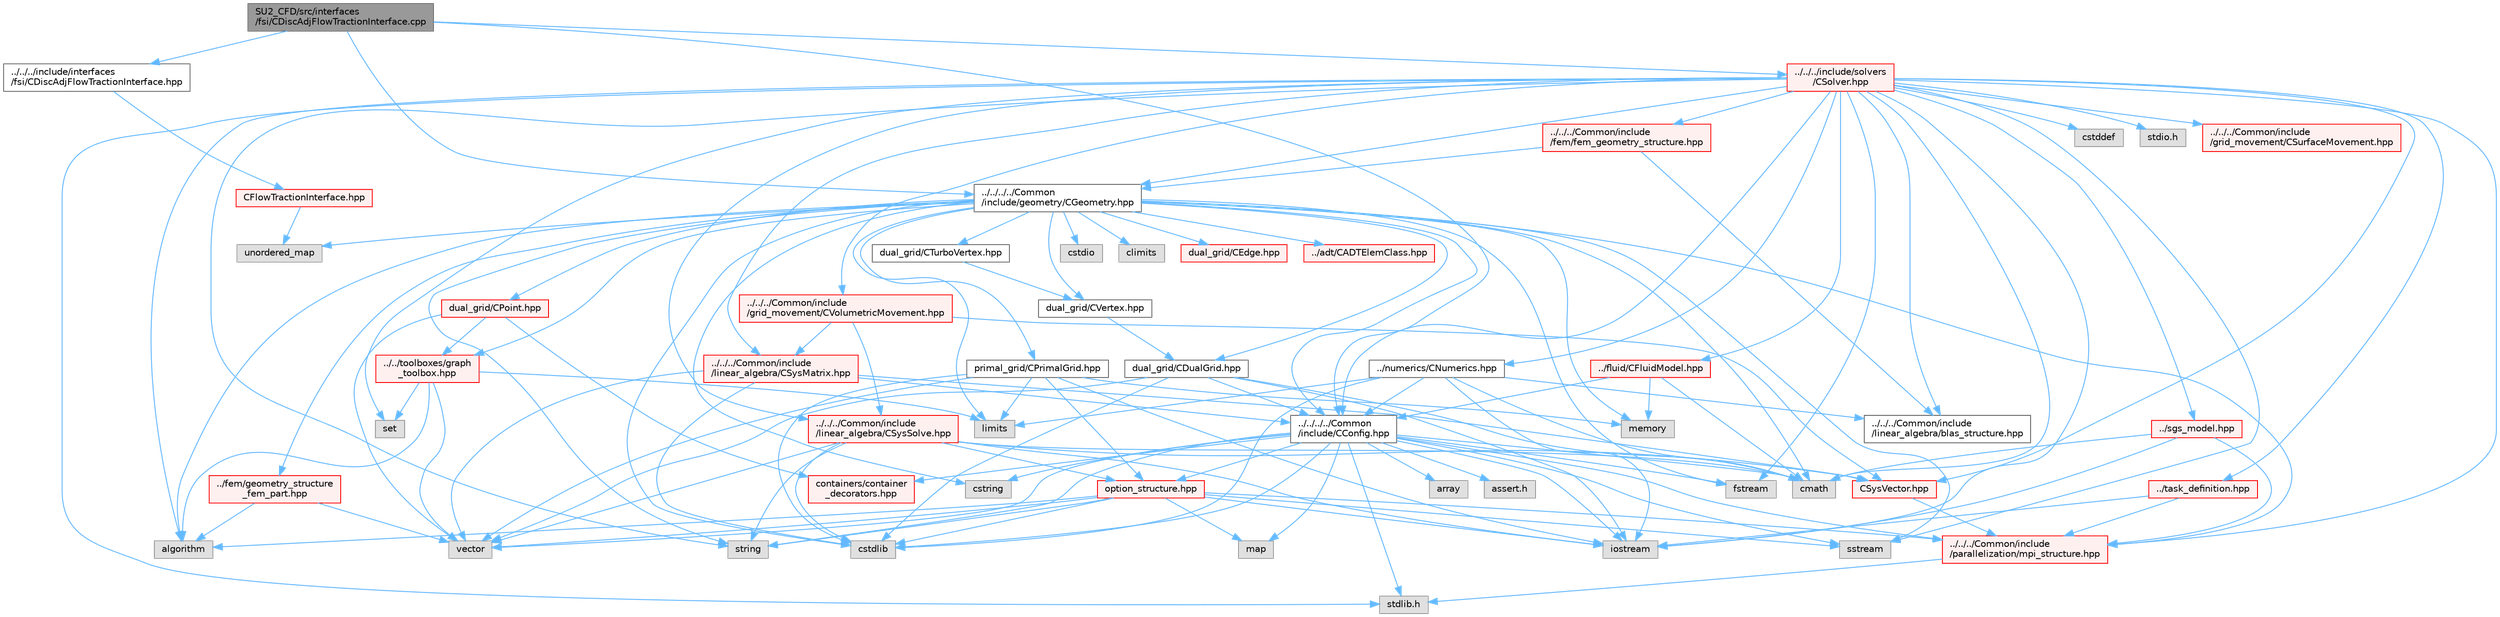 digraph "SU2_CFD/src/interfaces/fsi/CDiscAdjFlowTractionInterface.cpp"
{
 // LATEX_PDF_SIZE
  bgcolor="transparent";
  edge [fontname=Helvetica,fontsize=10,labelfontname=Helvetica,labelfontsize=10];
  node [fontname=Helvetica,fontsize=10,shape=box,height=0.2,width=0.4];
  Node1 [id="Node000001",label="SU2_CFD/src/interfaces\l/fsi/CDiscAdjFlowTractionInterface.cpp",height=0.2,width=0.4,color="gray40", fillcolor="grey60", style="filled", fontcolor="black",tooltip="Declaration and inlines of the class to transfer flow tractions from a fluid zone into a structural z..."];
  Node1 -> Node2 [id="edge1_Node000001_Node000002",color="steelblue1",style="solid",tooltip=" "];
  Node2 [id="Node000002",label="../../../include/interfaces\l/fsi/CDiscAdjFlowTractionInterface.hpp",height=0.2,width=0.4,color="grey40", fillcolor="white", style="filled",URL="$CDiscAdjFlowTractionInterface_8hpp.html",tooltip="Declaration and inlines of the class to transfer flow tractions from a fluid zone into a structural z..."];
  Node2 -> Node3 [id="edge2_Node000002_Node000003",color="steelblue1",style="solid",tooltip=" "];
  Node3 [id="Node000003",label="CFlowTractionInterface.hpp",height=0.2,width=0.4,color="red", fillcolor="#FFF0F0", style="filled",URL="$CFlowTractionInterface_8hpp.html",tooltip="Declaration and inlines of the class to transfer flow tractions from a fluid zone into a structural z..."];
  Node3 -> Node24 [id="edge3_Node000003_Node000024",color="steelblue1",style="solid",tooltip=" "];
  Node24 [id="Node000024",label="unordered_map",height=0.2,width=0.4,color="grey60", fillcolor="#E0E0E0", style="filled",tooltip=" "];
  Node1 -> Node25 [id="edge4_Node000001_Node000025",color="steelblue1",style="solid",tooltip=" "];
  Node25 [id="Node000025",label="../../../../Common\l/include/CConfig.hpp",height=0.2,width=0.4,color="grey40", fillcolor="white", style="filled",URL="$CConfig_8hpp.html",tooltip="All the information about the definition of the physical problem. The subroutines and functions are i..."];
  Node25 -> Node5 [id="edge5_Node000025_Node000005",color="steelblue1",style="solid",tooltip=" "];
  Node5 [id="Node000005",label="../../../Common/include\l/parallelization/mpi_structure.hpp",height=0.2,width=0.4,color="red", fillcolor="#FFF0F0", style="filled",URL="$mpi__structure_8hpp.html",tooltip="Headers of the mpi interface for generalized datatypes. The subroutines and functions are in the mpi_..."];
  Node5 -> Node6 [id="edge6_Node000005_Node000006",color="steelblue1",style="solid",tooltip=" "];
  Node6 [id="Node000006",label="stdlib.h",height=0.2,width=0.4,color="grey60", fillcolor="#E0E0E0", style="filled",tooltip=" "];
  Node25 -> Node8 [id="edge7_Node000025_Node000008",color="steelblue1",style="solid",tooltip=" "];
  Node8 [id="Node000008",label="iostream",height=0.2,width=0.4,color="grey60", fillcolor="#E0E0E0", style="filled",tooltip=" "];
  Node25 -> Node26 [id="edge8_Node000025_Node000026",color="steelblue1",style="solid",tooltip=" "];
  Node26 [id="Node000026",label="cstdlib",height=0.2,width=0.4,color="grey60", fillcolor="#E0E0E0", style="filled",tooltip=" "];
  Node25 -> Node20 [id="edge9_Node000025_Node000020",color="steelblue1",style="solid",tooltip=" "];
  Node20 [id="Node000020",label="fstream",height=0.2,width=0.4,color="grey60", fillcolor="#E0E0E0", style="filled",tooltip=" "];
  Node25 -> Node21 [id="edge10_Node000025_Node000021",color="steelblue1",style="solid",tooltip=" "];
  Node21 [id="Node000021",label="sstream",height=0.2,width=0.4,color="grey60", fillcolor="#E0E0E0", style="filled",tooltip=" "];
  Node25 -> Node19 [id="edge11_Node000025_Node000019",color="steelblue1",style="solid",tooltip=" "];
  Node19 [id="Node000019",label="string",height=0.2,width=0.4,color="grey60", fillcolor="#E0E0E0", style="filled",tooltip=" "];
  Node25 -> Node27 [id="edge12_Node000025_Node000027",color="steelblue1",style="solid",tooltip=" "];
  Node27 [id="Node000027",label="cstring",height=0.2,width=0.4,color="grey60", fillcolor="#E0E0E0", style="filled",tooltip=" "];
  Node25 -> Node28 [id="edge13_Node000025_Node000028",color="steelblue1",style="solid",tooltip=" "];
  Node28 [id="Node000028",label="vector",height=0.2,width=0.4,color="grey60", fillcolor="#E0E0E0", style="filled",tooltip=" "];
  Node25 -> Node29 [id="edge14_Node000025_Node000029",color="steelblue1",style="solid",tooltip=" "];
  Node29 [id="Node000029",label="array",height=0.2,width=0.4,color="grey60", fillcolor="#E0E0E0", style="filled",tooltip=" "];
  Node25 -> Node6 [id="edge15_Node000025_Node000006",color="steelblue1",style="solid",tooltip=" "];
  Node25 -> Node18 [id="edge16_Node000025_Node000018",color="steelblue1",style="solid",tooltip=" "];
  Node18 [id="Node000018",label="cmath",height=0.2,width=0.4,color="grey60", fillcolor="#E0E0E0", style="filled",tooltip=" "];
  Node25 -> Node30 [id="edge17_Node000025_Node000030",color="steelblue1",style="solid",tooltip=" "];
  Node30 [id="Node000030",label="map",height=0.2,width=0.4,color="grey60", fillcolor="#E0E0E0", style="filled",tooltip=" "];
  Node25 -> Node31 [id="edge18_Node000025_Node000031",color="steelblue1",style="solid",tooltip=" "];
  Node31 [id="Node000031",label="assert.h",height=0.2,width=0.4,color="grey60", fillcolor="#E0E0E0", style="filled",tooltip=" "];
  Node25 -> Node32 [id="edge19_Node000025_Node000032",color="steelblue1",style="solid",tooltip=" "];
  Node32 [id="Node000032",label="option_structure.hpp",height=0.2,width=0.4,color="red", fillcolor="#FFF0F0", style="filled",URL="$option__structure_8hpp.html",tooltip="Defines classes for referencing options for easy input in CConfig."];
  Node32 -> Node5 [id="edge20_Node000032_Node000005",color="steelblue1",style="solid",tooltip=" "];
  Node32 -> Node8 [id="edge21_Node000032_Node000008",color="steelblue1",style="solid",tooltip=" "];
  Node32 -> Node21 [id="edge22_Node000032_Node000021",color="steelblue1",style="solid",tooltip=" "];
  Node32 -> Node19 [id="edge23_Node000032_Node000019",color="steelblue1",style="solid",tooltip=" "];
  Node32 -> Node28 [id="edge24_Node000032_Node000028",color="steelblue1",style="solid",tooltip=" "];
  Node32 -> Node30 [id="edge25_Node000032_Node000030",color="steelblue1",style="solid",tooltip=" "];
  Node32 -> Node26 [id="edge26_Node000032_Node000026",color="steelblue1",style="solid",tooltip=" "];
  Node32 -> Node22 [id="edge27_Node000032_Node000022",color="steelblue1",style="solid",tooltip=" "];
  Node22 [id="Node000022",label="algorithm",height=0.2,width=0.4,color="grey60", fillcolor="#E0E0E0", style="filled",tooltip=" "];
  Node25 -> Node34 [id="edge28_Node000025_Node000034",color="steelblue1",style="solid",tooltip=" "];
  Node34 [id="Node000034",label="containers/container\l_decorators.hpp",height=0.2,width=0.4,color="red", fillcolor="#FFF0F0", style="filled",URL="$container__decorators_8hpp.html",tooltip="Collection of small classes that decorate C2DContainer to augment its functionality,..."];
  Node1 -> Node44 [id="edge29_Node000001_Node000044",color="steelblue1",style="solid",tooltip=" "];
  Node44 [id="Node000044",label="../../../../Common\l/include/geometry/CGeometry.hpp",height=0.2,width=0.4,color="grey40", fillcolor="white", style="filled",URL="$CGeometry_8hpp.html",tooltip="Headers of the main subroutines for creating the geometrical structure. The subroutines and functions..."];
  Node44 -> Node45 [id="edge30_Node000044_Node000045",color="steelblue1",style="solid",tooltip=" "];
  Node45 [id="Node000045",label="limits",height=0.2,width=0.4,color="grey60", fillcolor="#E0E0E0", style="filled",tooltip=" "];
  Node44 -> Node5 [id="edge31_Node000044_Node000005",color="steelblue1",style="solid",tooltip=" "];
  Node44 -> Node19 [id="edge32_Node000044_Node000019",color="steelblue1",style="solid",tooltip=" "];
  Node44 -> Node20 [id="edge33_Node000044_Node000020",color="steelblue1",style="solid",tooltip=" "];
  Node44 -> Node21 [id="edge34_Node000044_Node000021",color="steelblue1",style="solid",tooltip=" "];
  Node44 -> Node18 [id="edge35_Node000044_Node000018",color="steelblue1",style="solid",tooltip=" "];
  Node44 -> Node22 [id="edge36_Node000044_Node000022",color="steelblue1",style="solid",tooltip=" "];
  Node44 -> Node27 [id="edge37_Node000044_Node000027",color="steelblue1",style="solid",tooltip=" "];
  Node44 -> Node10 [id="edge38_Node000044_Node000010",color="steelblue1",style="solid",tooltip=" "];
  Node10 [id="Node000010",label="cstdio",height=0.2,width=0.4,color="grey60", fillcolor="#E0E0E0", style="filled",tooltip=" "];
  Node44 -> Node26 [id="edge39_Node000044_Node000026",color="steelblue1",style="solid",tooltip=" "];
  Node44 -> Node46 [id="edge40_Node000044_Node000046",color="steelblue1",style="solid",tooltip=" "];
  Node46 [id="Node000046",label="climits",height=0.2,width=0.4,color="grey60", fillcolor="#E0E0E0", style="filled",tooltip=" "];
  Node44 -> Node47 [id="edge41_Node000044_Node000047",color="steelblue1",style="solid",tooltip=" "];
  Node47 [id="Node000047",label="memory",height=0.2,width=0.4,color="grey60", fillcolor="#E0E0E0", style="filled",tooltip=" "];
  Node44 -> Node24 [id="edge42_Node000044_Node000024",color="steelblue1",style="solid",tooltip=" "];
  Node44 -> Node48 [id="edge43_Node000044_Node000048",color="steelblue1",style="solid",tooltip=" "];
  Node48 [id="Node000048",label="primal_grid/CPrimalGrid.hpp",height=0.2,width=0.4,color="grey40", fillcolor="white", style="filled",URL="$CPrimalGrid_8hpp.html",tooltip="Headers of the main subroutines for storing the primal grid structure. The subroutines and functions ..."];
  Node48 -> Node8 [id="edge44_Node000048_Node000008",color="steelblue1",style="solid",tooltip=" "];
  Node48 -> Node28 [id="edge45_Node000048_Node000028",color="steelblue1",style="solid",tooltip=" "];
  Node48 -> Node45 [id="edge46_Node000048_Node000045",color="steelblue1",style="solid",tooltip=" "];
  Node48 -> Node26 [id="edge47_Node000048_Node000026",color="steelblue1",style="solid",tooltip=" "];
  Node48 -> Node47 [id="edge48_Node000048_Node000047",color="steelblue1",style="solid",tooltip=" "];
  Node48 -> Node32 [id="edge49_Node000048_Node000032",color="steelblue1",style="solid",tooltip=" "];
  Node44 -> Node49 [id="edge50_Node000044_Node000049",color="steelblue1",style="solid",tooltip=" "];
  Node49 [id="Node000049",label="dual_grid/CDualGrid.hpp",height=0.2,width=0.4,color="grey40", fillcolor="white", style="filled",URL="$CDualGrid_8hpp.html",tooltip="Headers of the main subroutines for doing the complete dual grid structure. The subroutines and funct..."];
  Node49 -> Node18 [id="edge51_Node000049_Node000018",color="steelblue1",style="solid",tooltip=" "];
  Node49 -> Node8 [id="edge52_Node000049_Node000008",color="steelblue1",style="solid",tooltip=" "];
  Node49 -> Node26 [id="edge53_Node000049_Node000026",color="steelblue1",style="solid",tooltip=" "];
  Node49 -> Node28 [id="edge54_Node000049_Node000028",color="steelblue1",style="solid",tooltip=" "];
  Node49 -> Node25 [id="edge55_Node000049_Node000025",color="steelblue1",style="solid",tooltip=" "];
  Node44 -> Node50 [id="edge56_Node000044_Node000050",color="steelblue1",style="solid",tooltip=" "];
  Node50 [id="Node000050",label="dual_grid/CPoint.hpp",height=0.2,width=0.4,color="red", fillcolor="#FFF0F0", style="filled",URL="$CPoint_8hpp.html",tooltip="Declaration of the point class that stores geometric and adjacency information for dual control volum..."];
  Node50 -> Node34 [id="edge57_Node000050_Node000034",color="steelblue1",style="solid",tooltip=" "];
  Node50 -> Node51 [id="edge58_Node000050_Node000051",color="steelblue1",style="solid",tooltip=" "];
  Node51 [id="Node000051",label="../../toolboxes/graph\l_toolbox.hpp",height=0.2,width=0.4,color="red", fillcolor="#FFF0F0", style="filled",URL="$graph__toolbox_8hpp.html",tooltip="Functions and classes to build/represent sparse graphs or sparse patterns."];
  Node51 -> Node52 [id="edge59_Node000051_Node000052",color="steelblue1",style="solid",tooltip=" "];
  Node52 [id="Node000052",label="set",height=0.2,width=0.4,color="grey60", fillcolor="#E0E0E0", style="filled",tooltip=" "];
  Node51 -> Node28 [id="edge60_Node000051_Node000028",color="steelblue1",style="solid",tooltip=" "];
  Node51 -> Node45 [id="edge61_Node000051_Node000045",color="steelblue1",style="solid",tooltip=" "];
  Node51 -> Node22 [id="edge62_Node000051_Node000022",color="steelblue1",style="solid",tooltip=" "];
  Node50 -> Node28 [id="edge63_Node000050_Node000028",color="steelblue1",style="solid",tooltip=" "];
  Node44 -> Node55 [id="edge64_Node000044_Node000055",color="steelblue1",style="solid",tooltip=" "];
  Node55 [id="Node000055",label="dual_grid/CEdge.hpp",height=0.2,width=0.4,color="red", fillcolor="#FFF0F0", style="filled",URL="$CEdge_8hpp.html",tooltip="Declaration of the edge class CEdge.cpp file."];
  Node44 -> Node56 [id="edge65_Node000044_Node000056",color="steelblue1",style="solid",tooltip=" "];
  Node56 [id="Node000056",label="dual_grid/CVertex.hpp",height=0.2,width=0.4,color="grey40", fillcolor="white", style="filled",URL="$CVertex_8hpp.html",tooltip="Headers of the main subroutines for doing the complete dual grid structure. The subroutines and funct..."];
  Node56 -> Node49 [id="edge66_Node000056_Node000049",color="steelblue1",style="solid",tooltip=" "];
  Node44 -> Node57 [id="edge67_Node000044_Node000057",color="steelblue1",style="solid",tooltip=" "];
  Node57 [id="Node000057",label="dual_grid/CTurboVertex.hpp",height=0.2,width=0.4,color="grey40", fillcolor="white", style="filled",URL="$CTurboVertex_8hpp.html",tooltip="Headers of the main subroutines for doing the complete dual grid structure. The subroutines and funct..."];
  Node57 -> Node56 [id="edge68_Node000057_Node000056",color="steelblue1",style="solid",tooltip=" "];
  Node44 -> Node25 [id="edge69_Node000044_Node000025",color="steelblue1",style="solid",tooltip=" "];
  Node44 -> Node58 [id="edge70_Node000044_Node000058",color="steelblue1",style="solid",tooltip=" "];
  Node58 [id="Node000058",label="../fem/geometry_structure\l_fem_part.hpp",height=0.2,width=0.4,color="red", fillcolor="#FFF0F0", style="filled",URL="$geometry__structure__fem__part_8hpp.html",tooltip="Helper classes for the Fluid FEM solver."];
  Node58 -> Node28 [id="edge71_Node000058_Node000028",color="steelblue1",style="solid",tooltip=" "];
  Node58 -> Node22 [id="edge72_Node000058_Node000022",color="steelblue1",style="solid",tooltip=" "];
  Node44 -> Node51 [id="edge73_Node000044_Node000051",color="steelblue1",style="solid",tooltip=" "];
  Node44 -> Node59 [id="edge74_Node000044_Node000059",color="steelblue1",style="solid",tooltip=" "];
  Node59 [id="Node000059",label="../adt/CADTElemClass.hpp",height=0.2,width=0.4,color="red", fillcolor="#FFF0F0", style="filled",URL="$CADTElemClass_8hpp.html",tooltip="Class for storing an ADT of (linear) elements in an arbitrary number of dimensions."];
  Node1 -> Node63 [id="edge75_Node000001_Node000063",color="steelblue1",style="solid",tooltip=" "];
  Node63 [id="Node000063",label="../../../include/solvers\l/CSolver.hpp",height=0.2,width=0.4,color="red", fillcolor="#FFF0F0", style="filled",URL="$CSolver_8hpp.html",tooltip="Headers of the CSolver class which is inherited by all of the other solvers."];
  Node63 -> Node5 [id="edge76_Node000063_Node000005",color="steelblue1",style="solid",tooltip=" "];
  Node63 -> Node18 [id="edge77_Node000063_Node000018",color="steelblue1",style="solid",tooltip=" "];
  Node63 -> Node15 [id="edge78_Node000063_Node000015",color="steelblue1",style="solid",tooltip=" "];
  Node15 [id="Node000015",label="cstddef",height=0.2,width=0.4,color="grey60", fillcolor="#E0E0E0", style="filled",tooltip=" "];
  Node63 -> Node19 [id="edge79_Node000063_Node000019",color="steelblue1",style="solid",tooltip=" "];
  Node63 -> Node20 [id="edge80_Node000063_Node000020",color="steelblue1",style="solid",tooltip=" "];
  Node63 -> Node21 [id="edge81_Node000063_Node000021",color="steelblue1",style="solid",tooltip=" "];
  Node63 -> Node22 [id="edge82_Node000063_Node000022",color="steelblue1",style="solid",tooltip=" "];
  Node63 -> Node8 [id="edge83_Node000063_Node000008",color="steelblue1",style="solid",tooltip=" "];
  Node63 -> Node52 [id="edge84_Node000063_Node000052",color="steelblue1",style="solid",tooltip=" "];
  Node63 -> Node6 [id="edge85_Node000063_Node000006",color="steelblue1",style="solid",tooltip=" "];
  Node63 -> Node23 [id="edge86_Node000063_Node000023",color="steelblue1",style="solid",tooltip=" "];
  Node23 [id="Node000023",label="stdio.h",height=0.2,width=0.4,color="grey60", fillcolor="#E0E0E0", style="filled",tooltip=" "];
  Node63 -> Node64 [id="edge87_Node000063_Node000064",color="steelblue1",style="solid",tooltip=" "];
  Node64 [id="Node000064",label="../fluid/CFluidModel.hpp",height=0.2,width=0.4,color="red", fillcolor="#FFF0F0", style="filled",URL="$CFluidModel_8hpp.html",tooltip="Defines the main fluid model class for thermophysical properties."];
  Node64 -> Node18 [id="edge88_Node000064_Node000018",color="steelblue1",style="solid",tooltip=" "];
  Node64 -> Node47 [id="edge89_Node000064_Node000047",color="steelblue1",style="solid",tooltip=" "];
  Node64 -> Node25 [id="edge90_Node000064_Node000025",color="steelblue1",style="solid",tooltip=" "];
  Node63 -> Node68 [id="edge91_Node000063_Node000068",color="steelblue1",style="solid",tooltip=" "];
  Node68 [id="Node000068",label="../task_definition.hpp",height=0.2,width=0.4,color="red", fillcolor="#FFF0F0", style="filled",URL="$task__definition_8hpp.html",tooltip="Header of the task definition class for the SU2 solvers."];
  Node68 -> Node5 [id="edge92_Node000068_Node000005",color="steelblue1",style="solid",tooltip=" "];
  Node68 -> Node8 [id="edge93_Node000068_Node000008",color="steelblue1",style="solid",tooltip=" "];
  Node63 -> Node70 [id="edge94_Node000063_Node000070",color="steelblue1",style="solid",tooltip=" "];
  Node70 [id="Node000070",label="../numerics/CNumerics.hpp",height=0.2,width=0.4,color="grey40", fillcolor="white", style="filled",URL="$CNumerics_8hpp.html",tooltip="Declaration of the base numerics class, the implementation is in the CNumerics.cpp file."];
  Node70 -> Node18 [id="edge95_Node000070_Node000018",color="steelblue1",style="solid",tooltip=" "];
  Node70 -> Node8 [id="edge96_Node000070_Node000008",color="steelblue1",style="solid",tooltip=" "];
  Node70 -> Node45 [id="edge97_Node000070_Node000045",color="steelblue1",style="solid",tooltip=" "];
  Node70 -> Node26 [id="edge98_Node000070_Node000026",color="steelblue1",style="solid",tooltip=" "];
  Node70 -> Node25 [id="edge99_Node000070_Node000025",color="steelblue1",style="solid",tooltip=" "];
  Node70 -> Node71 [id="edge100_Node000070_Node000071",color="steelblue1",style="solid",tooltip=" "];
  Node71 [id="Node000071",label="../../../Common/include\l/linear_algebra/blas_structure.hpp",height=0.2,width=0.4,color="grey40", fillcolor="white", style="filled",URL="$blas__structure_8hpp.html",tooltip="Include files and headers of the functions for matrix and vector operations, which are typically foun..."];
  Node63 -> Node72 [id="edge101_Node000063_Node000072",color="steelblue1",style="solid",tooltip=" "];
  Node72 [id="Node000072",label="../sgs_model.hpp",height=0.2,width=0.4,color="red", fillcolor="#FFF0F0", style="filled",URL="$sgs__model_8hpp.html",tooltip="Headers of the LES subgrid scale models of the SU2 solvers."];
  Node72 -> Node5 [id="edge102_Node000072_Node000005",color="steelblue1",style="solid",tooltip=" "];
  Node72 -> Node8 [id="edge103_Node000072_Node000008",color="steelblue1",style="solid",tooltip=" "];
  Node72 -> Node18 [id="edge104_Node000072_Node000018",color="steelblue1",style="solid",tooltip=" "];
  Node63 -> Node74 [id="edge105_Node000063_Node000074",color="steelblue1",style="solid",tooltip=" "];
  Node74 [id="Node000074",label="../../../Common/include\l/fem/fem_geometry_structure.hpp",height=0.2,width=0.4,color="red", fillcolor="#FFF0F0", style="filled",URL="$fem__geometry__structure_8hpp.html",tooltip="Headers of the main subroutines for creating the geometrical structure for the FEM solver...."];
  Node74 -> Node44 [id="edge106_Node000074_Node000044",color="steelblue1",style="solid",tooltip=" "];
  Node74 -> Node71 [id="edge107_Node000074_Node000071",color="steelblue1",style="solid",tooltip=" "];
  Node63 -> Node44 [id="edge108_Node000063_Node000044",color="steelblue1",style="solid",tooltip=" "];
  Node63 -> Node25 [id="edge109_Node000063_Node000025",color="steelblue1",style="solid",tooltip=" "];
  Node63 -> Node77 [id="edge110_Node000063_Node000077",color="steelblue1",style="solid",tooltip=" "];
  Node77 [id="Node000077",label="../../../Common/include\l/linear_algebra/CSysMatrix.hpp",height=0.2,width=0.4,color="red", fillcolor="#FFF0F0", style="filled",URL="$CSysMatrix_8hpp.html",tooltip="Declaration of the block-sparse matrix class. The implemtation is in CSysMatrix.cpp."];
  Node77 -> Node25 [id="edge111_Node000077_Node000025",color="steelblue1",style="solid",tooltip=" "];
  Node77 -> Node78 [id="edge112_Node000077_Node000078",color="steelblue1",style="solid",tooltip=" "];
  Node78 [id="Node000078",label="CSysVector.hpp",height=0.2,width=0.4,color="red", fillcolor="#FFF0F0", style="filled",URL="$CSysVector_8hpp.html",tooltip="Declararion and inlines of the vector class used in the solution of large, distributed,..."];
  Node78 -> Node5 [id="edge113_Node000078_Node000005",color="steelblue1",style="solid",tooltip=" "];
  Node77 -> Node26 [id="edge114_Node000077_Node000026",color="steelblue1",style="solid",tooltip=" "];
  Node77 -> Node28 [id="edge115_Node000077_Node000028",color="steelblue1",style="solid",tooltip=" "];
  Node63 -> Node78 [id="edge116_Node000063_Node000078",color="steelblue1",style="solid",tooltip=" "];
  Node63 -> Node81 [id="edge117_Node000063_Node000081",color="steelblue1",style="solid",tooltip=" "];
  Node81 [id="Node000081",label="../../../Common/include\l/linear_algebra/CSysSolve.hpp",height=0.2,width=0.4,color="red", fillcolor="#FFF0F0", style="filled",URL="$CSysSolve_8hpp.html",tooltip="Headers for the classes related to linear solvers (CG, FGMRES, etc) The subroutines and functions are..."];
  Node81 -> Node18 [id="edge118_Node000081_Node000018",color="steelblue1",style="solid",tooltip=" "];
  Node81 -> Node28 [id="edge119_Node000081_Node000028",color="steelblue1",style="solid",tooltip=" "];
  Node81 -> Node8 [id="edge120_Node000081_Node000008",color="steelblue1",style="solid",tooltip=" "];
  Node81 -> Node26 [id="edge121_Node000081_Node000026",color="steelblue1",style="solid",tooltip=" "];
  Node81 -> Node19 [id="edge122_Node000081_Node000019",color="steelblue1",style="solid",tooltip=" "];
  Node81 -> Node78 [id="edge123_Node000081_Node000078",color="steelblue1",style="solid",tooltip=" "];
  Node81 -> Node32 [id="edge124_Node000081_Node000032",color="steelblue1",style="solid",tooltip=" "];
  Node63 -> Node83 [id="edge125_Node000063_Node000083",color="steelblue1",style="solid",tooltip=" "];
  Node83 [id="Node000083",label="../../../Common/include\l/grid_movement/CSurfaceMovement.hpp",height=0.2,width=0.4,color="red", fillcolor="#FFF0F0", style="filled",URL="$CSurfaceMovement_8hpp.html",tooltip="Headers of the CSurfaceMovement class."];
  Node63 -> Node87 [id="edge126_Node000063_Node000087",color="steelblue1",style="solid",tooltip=" "];
  Node87 [id="Node000087",label="../../../Common/include\l/grid_movement/CVolumetricMovement.hpp",height=0.2,width=0.4,color="red", fillcolor="#FFF0F0", style="filled",URL="$CVolumetricMovement_8hpp.html",tooltip="Headers of the CVolumetricMovement class."];
  Node87 -> Node77 [id="edge127_Node000087_Node000077",color="steelblue1",style="solid",tooltip=" "];
  Node87 -> Node78 [id="edge128_Node000087_Node000078",color="steelblue1",style="solid",tooltip=" "];
  Node87 -> Node81 [id="edge129_Node000087_Node000081",color="steelblue1",style="solid",tooltip=" "];
  Node63 -> Node71 [id="edge130_Node000063_Node000071",color="steelblue1",style="solid",tooltip=" "];
}
